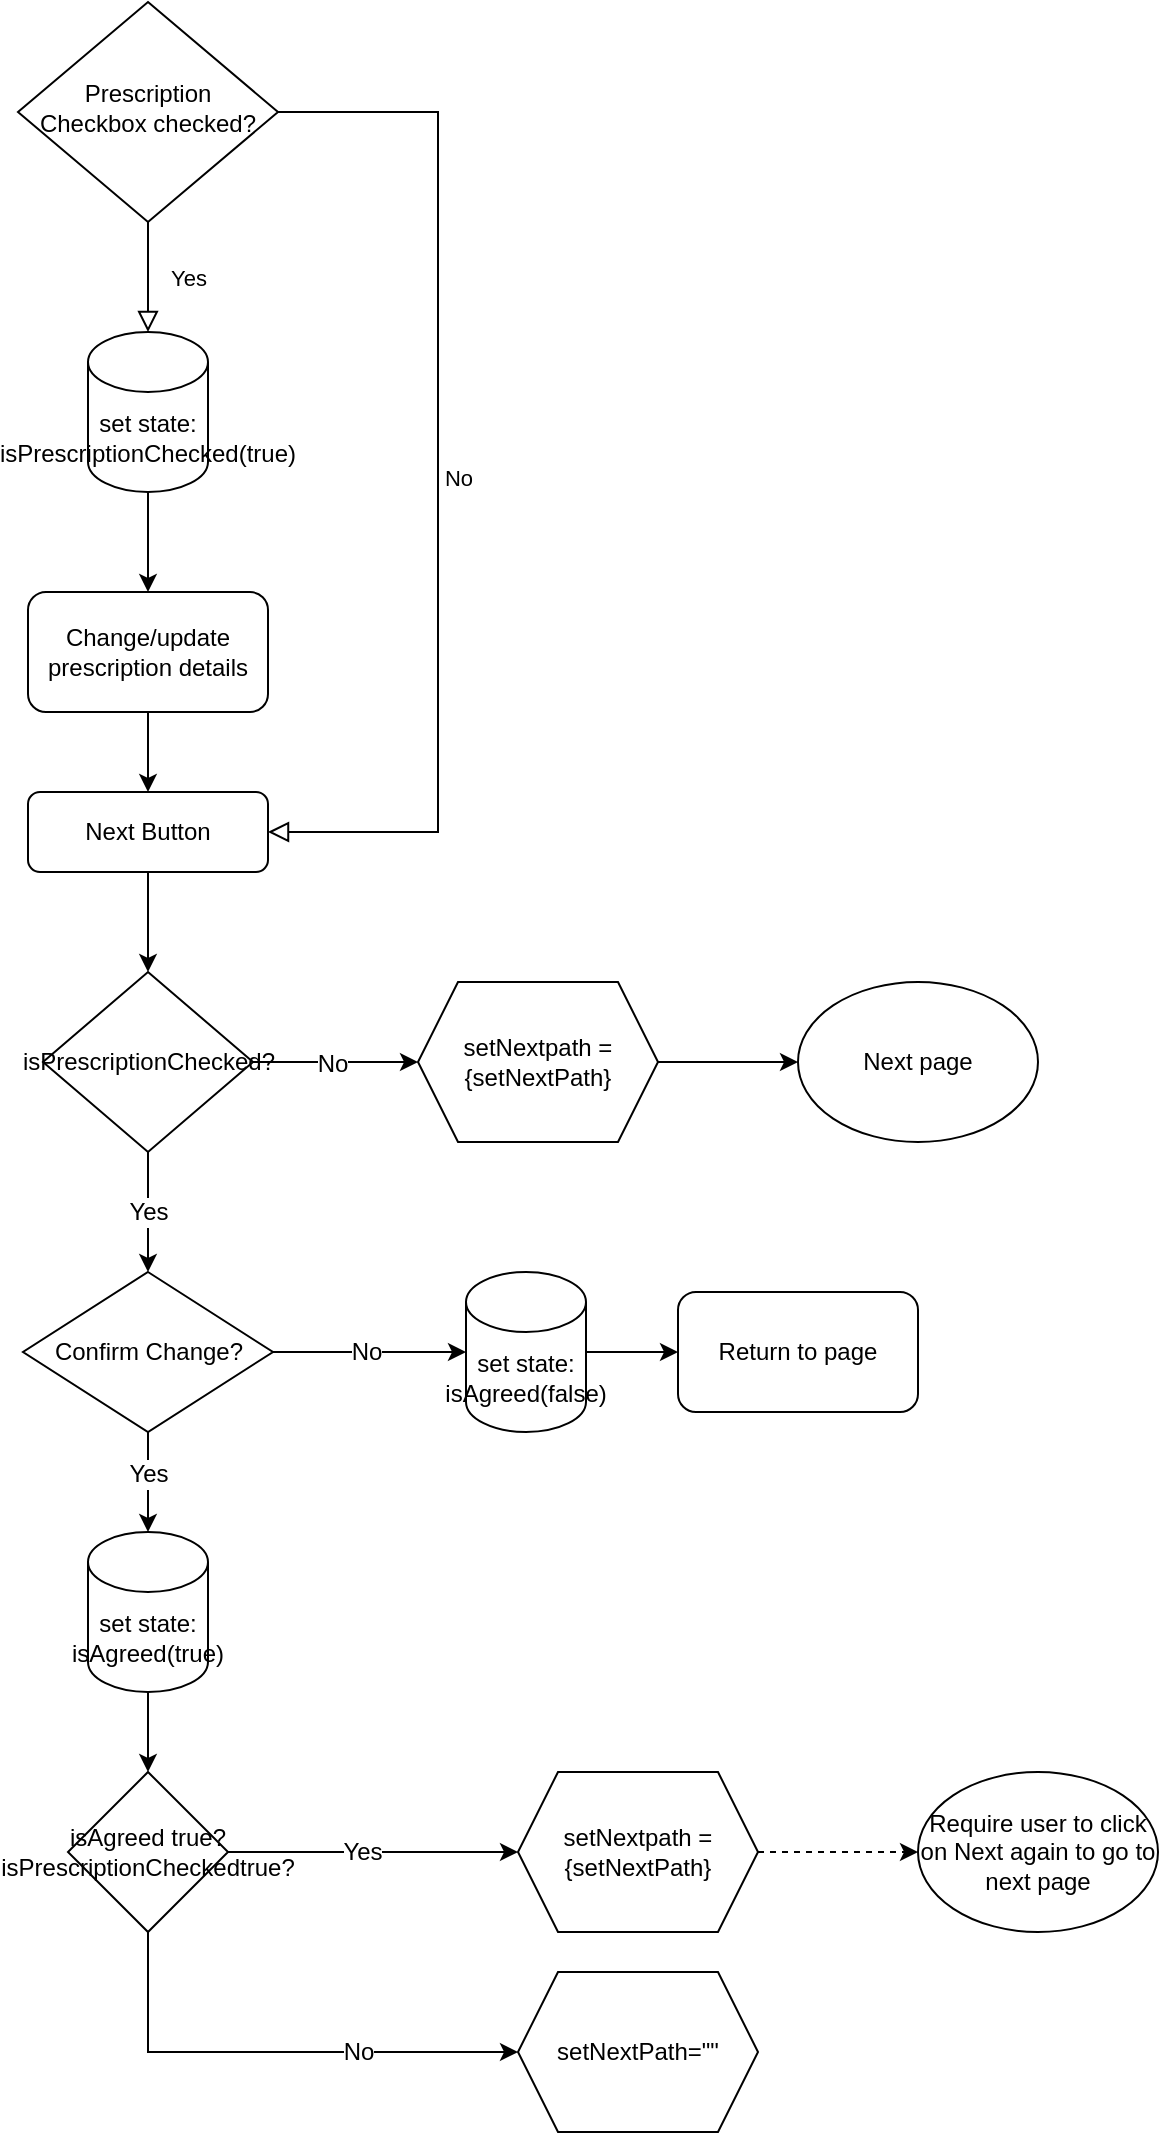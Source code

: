 <mxfile version="14.6.11" type="github">
  <diagram id="C5RBs43oDa-KdzZeNtuy" name="Page-1">
    <mxGraphModel dx="701" dy="451" grid="1" gridSize="10" guides="1" tooltips="1" connect="1" arrows="1" fold="1" page="1" pageScale="1" pageWidth="827" pageHeight="1169" math="0" shadow="0">
      <root>
        <mxCell id="WIyWlLk6GJQsqaUBKTNV-0" />
        <mxCell id="WIyWlLk6GJQsqaUBKTNV-1" parent="WIyWlLk6GJQsqaUBKTNV-0" />
        <mxCell id="WIyWlLk6GJQsqaUBKTNV-4" value="Yes" style="rounded=0;html=1;jettySize=auto;orthogonalLoop=1;fontSize=11;endArrow=block;endFill=0;endSize=8;strokeWidth=1;shadow=0;labelBackgroundColor=none;edgeStyle=orthogonalEdgeStyle;" parent="WIyWlLk6GJQsqaUBKTNV-1" source="WIyWlLk6GJQsqaUBKTNV-6" target="LP7CO-IEMAus1u5R9NsE-2" edge="1">
          <mxGeometry y="20" relative="1" as="geometry">
            <mxPoint as="offset" />
            <mxPoint x="195" y="220" as="targetPoint" />
          </mxGeometry>
        </mxCell>
        <mxCell id="WIyWlLk6GJQsqaUBKTNV-5" value="No" style="edgeStyle=orthogonalEdgeStyle;rounded=0;html=1;jettySize=auto;orthogonalLoop=1;fontSize=11;endArrow=block;endFill=0;endSize=8;strokeWidth=1;shadow=0;labelBackgroundColor=none;" parent="WIyWlLk6GJQsqaUBKTNV-1" source="WIyWlLk6GJQsqaUBKTNV-6" target="WIyWlLk6GJQsqaUBKTNV-7" edge="1">
          <mxGeometry y="10" relative="1" as="geometry">
            <mxPoint as="offset" />
            <Array as="points">
              <mxPoint x="340" y="100" />
              <mxPoint x="340" y="460" />
            </Array>
          </mxGeometry>
        </mxCell>
        <mxCell id="WIyWlLk6GJQsqaUBKTNV-6" value="&lt;div style=&quot;font-size: 12px&quot;&gt;Prescription Checkbox checked?&lt;/div&gt;" style="rhombus;whiteSpace=wrap;html=1;shadow=0;fontFamily=Helvetica;fontSize=12;align=center;strokeWidth=1;spacing=6;spacingTop=-4;" parent="WIyWlLk6GJQsqaUBKTNV-1" vertex="1">
          <mxGeometry x="130" y="45" width="130" height="110" as="geometry" />
        </mxCell>
        <mxCell id="LP7CO-IEMAus1u5R9NsE-6" value="" style="edgeStyle=orthogonalEdgeStyle;rounded=0;orthogonalLoop=1;jettySize=auto;html=1;fontSize=12;" parent="WIyWlLk6GJQsqaUBKTNV-1" source="WIyWlLk6GJQsqaUBKTNV-7" target="LP7CO-IEMAus1u5R9NsE-5" edge="1">
          <mxGeometry relative="1" as="geometry" />
        </mxCell>
        <mxCell id="WIyWlLk6GJQsqaUBKTNV-7" value="Next Button" style="rounded=1;whiteSpace=wrap;html=1;fontSize=12;glass=0;strokeWidth=1;shadow=0;" parent="WIyWlLk6GJQsqaUBKTNV-1" vertex="1">
          <mxGeometry x="135" y="440" width="120" height="40" as="geometry" />
        </mxCell>
        <mxCell id="LP7CO-IEMAus1u5R9NsE-4" value="" style="edgeStyle=orthogonalEdgeStyle;rounded=0;orthogonalLoop=1;jettySize=auto;html=1;fontSize=12;" parent="WIyWlLk6GJQsqaUBKTNV-1" source="LP7CO-IEMAus1u5R9NsE-0" target="WIyWlLk6GJQsqaUBKTNV-7" edge="1">
          <mxGeometry relative="1" as="geometry" />
        </mxCell>
        <mxCell id="LP7CO-IEMAus1u5R9NsE-0" value="Change/update prescription details" style="rounded=1;whiteSpace=wrap;html=1;fontSize=12;" parent="WIyWlLk6GJQsqaUBKTNV-1" vertex="1">
          <mxGeometry x="135" y="340" width="120" height="60" as="geometry" />
        </mxCell>
        <mxCell id="LP7CO-IEMAus1u5R9NsE-3" value="" style="edgeStyle=orthogonalEdgeStyle;rounded=0;orthogonalLoop=1;jettySize=auto;html=1;fontSize=12;" parent="WIyWlLk6GJQsqaUBKTNV-1" source="LP7CO-IEMAus1u5R9NsE-2" target="LP7CO-IEMAus1u5R9NsE-0" edge="1">
          <mxGeometry relative="1" as="geometry" />
        </mxCell>
        <mxCell id="LP7CO-IEMAus1u5R9NsE-2" value="set state: isPrescriptionChecked(true)" style="shape=cylinder3;whiteSpace=wrap;html=1;boundedLbl=1;backgroundOutline=1;size=15;fontSize=12;" parent="WIyWlLk6GJQsqaUBKTNV-1" vertex="1">
          <mxGeometry x="165" y="210" width="60" height="80" as="geometry" />
        </mxCell>
        <mxCell id="LP7CO-IEMAus1u5R9NsE-8" value="Yes" style="edgeStyle=orthogonalEdgeStyle;rounded=0;orthogonalLoop=1;jettySize=auto;html=1;fontSize=12;entryX=0.5;entryY=0;entryDx=0;entryDy=0;" parent="WIyWlLk6GJQsqaUBKTNV-1" source="LP7CO-IEMAus1u5R9NsE-5" target="LP7CO-IEMAus1u5R9NsE-10" edge="1">
          <mxGeometry relative="1" as="geometry">
            <mxPoint x="195" y="690" as="targetPoint" />
          </mxGeometry>
        </mxCell>
        <mxCell id="zKRMRf0tQFEc3ov44IPj-22" style="edgeStyle=orthogonalEdgeStyle;rounded=0;orthogonalLoop=1;jettySize=auto;html=1;entryX=0;entryY=0.5;entryDx=0;entryDy=0;fontSize=12;" edge="1" parent="WIyWlLk6GJQsqaUBKTNV-1" source="LP7CO-IEMAus1u5R9NsE-5" target="zKRMRf0tQFEc3ov44IPj-24">
          <mxGeometry relative="1" as="geometry" />
        </mxCell>
        <mxCell id="zKRMRf0tQFEc3ov44IPj-23" value="No" style="edgeLabel;html=1;align=center;verticalAlign=middle;resizable=0;points=[];fontSize=12;" vertex="1" connectable="0" parent="zKRMRf0tQFEc3ov44IPj-22">
          <mxGeometry x="-0.082" y="-1" relative="1" as="geometry">
            <mxPoint x="1" as="offset" />
          </mxGeometry>
        </mxCell>
        <mxCell id="LP7CO-IEMAus1u5R9NsE-5" value="isPrescriptionChecked?" style="rhombus;whiteSpace=wrap;html=1;fontSize=12;" parent="WIyWlLk6GJQsqaUBKTNV-1" vertex="1">
          <mxGeometry x="142.5" y="530" width="105" height="90" as="geometry" />
        </mxCell>
        <mxCell id="LP7CO-IEMAus1u5R9NsE-12" value="" style="edgeStyle=orthogonalEdgeStyle;rounded=0;orthogonalLoop=1;jettySize=auto;html=1;fontSize=12;entryX=0.5;entryY=0;entryDx=0;entryDy=0;entryPerimeter=0;" parent="WIyWlLk6GJQsqaUBKTNV-1" source="LP7CO-IEMAus1u5R9NsE-10" target="zKRMRf0tQFEc3ov44IPj-3" edge="1">
          <mxGeometry relative="1" as="geometry">
            <mxPoint x="220" y="830" as="targetPoint" />
          </mxGeometry>
        </mxCell>
        <mxCell id="LP7CO-IEMAus1u5R9NsE-15" value="Yes" style="edgeLabel;html=1;align=center;verticalAlign=middle;resizable=0;points=[];fontSize=12;" parent="LP7CO-IEMAus1u5R9NsE-12" vertex="1" connectable="0">
          <mxGeometry x="-0.167" relative="1" as="geometry">
            <mxPoint as="offset" />
          </mxGeometry>
        </mxCell>
        <mxCell id="LP7CO-IEMAus1u5R9NsE-14" value="" style="edgeStyle=orthogonalEdgeStyle;rounded=0;orthogonalLoop=1;jettySize=auto;html=1;fontSize=12;" parent="WIyWlLk6GJQsqaUBKTNV-1" source="LP7CO-IEMAus1u5R9NsE-10" target="zKRMRf0tQFEc3ov44IPj-5" edge="1">
          <mxGeometry relative="1" as="geometry">
            <mxPoint x="320" y="730" as="targetPoint" />
          </mxGeometry>
        </mxCell>
        <mxCell id="LP7CO-IEMAus1u5R9NsE-16" value="No" style="edgeLabel;html=1;align=center;verticalAlign=middle;resizable=0;points=[];fontSize=12;" parent="LP7CO-IEMAus1u5R9NsE-14" vertex="1" connectable="0">
          <mxGeometry x="-0.067" relative="1" as="geometry">
            <mxPoint x="1" as="offset" />
          </mxGeometry>
        </mxCell>
        <mxCell id="LP7CO-IEMAus1u5R9NsE-10" value="Confirm Change?" style="rhombus;whiteSpace=wrap;html=1;fontSize=12;" parent="WIyWlLk6GJQsqaUBKTNV-1" vertex="1">
          <mxGeometry x="132.5" y="680" width="125" height="80" as="geometry" />
        </mxCell>
        <mxCell id="LP7CO-IEMAus1u5R9NsE-13" value="Return to page" style="rounded=1;whiteSpace=wrap;html=1;fontSize=12;" parent="WIyWlLk6GJQsqaUBKTNV-1" vertex="1">
          <mxGeometry x="460" y="690" width="120" height="60" as="geometry" />
        </mxCell>
        <mxCell id="zKRMRf0tQFEc3ov44IPj-12" value="" style="edgeStyle=orthogonalEdgeStyle;rounded=0;orthogonalLoop=1;jettySize=auto;html=1;fontSize=12;" edge="1" parent="WIyWlLk6GJQsqaUBKTNV-1" source="zKRMRf0tQFEc3ov44IPj-3" target="zKRMRf0tQFEc3ov44IPj-8">
          <mxGeometry relative="1" as="geometry" />
        </mxCell>
        <mxCell id="zKRMRf0tQFEc3ov44IPj-3" value="set state: isAgreed(true)" style="shape=cylinder3;whiteSpace=wrap;html=1;boundedLbl=1;backgroundOutline=1;size=15;fontSize=12;" vertex="1" parent="WIyWlLk6GJQsqaUBKTNV-1">
          <mxGeometry x="165" y="810" width="60" height="80" as="geometry" />
        </mxCell>
        <mxCell id="zKRMRf0tQFEc3ov44IPj-6" value="" style="edgeStyle=orthogonalEdgeStyle;rounded=0;orthogonalLoop=1;jettySize=auto;html=1;fontSize=12;" edge="1" parent="WIyWlLk6GJQsqaUBKTNV-1" source="zKRMRf0tQFEc3ov44IPj-5" target="LP7CO-IEMAus1u5R9NsE-13">
          <mxGeometry relative="1" as="geometry" />
        </mxCell>
        <mxCell id="zKRMRf0tQFEc3ov44IPj-5" value="set state: isAgreed(false)" style="shape=cylinder3;whiteSpace=wrap;html=1;boundedLbl=1;backgroundOutline=1;size=15;fontSize=12;" vertex="1" parent="WIyWlLk6GJQsqaUBKTNV-1">
          <mxGeometry x="354" y="680" width="60" height="80" as="geometry" />
        </mxCell>
        <mxCell id="zKRMRf0tQFEc3ov44IPj-10" style="edgeStyle=orthogonalEdgeStyle;rounded=0;orthogonalLoop=1;jettySize=auto;html=1;entryX=0;entryY=0.5;entryDx=0;entryDy=0;fontSize=12;" edge="1" parent="WIyWlLk6GJQsqaUBKTNV-1" source="zKRMRf0tQFEc3ov44IPj-8" target="zKRMRf0tQFEc3ov44IPj-9">
          <mxGeometry relative="1" as="geometry" />
        </mxCell>
        <mxCell id="zKRMRf0tQFEc3ov44IPj-11" value="Yes" style="edgeLabel;html=1;align=center;verticalAlign=middle;resizable=0;points=[];fontSize=12;" vertex="1" connectable="0" parent="zKRMRf0tQFEc3ov44IPj-10">
          <mxGeometry x="-0.079" relative="1" as="geometry">
            <mxPoint as="offset" />
          </mxGeometry>
        </mxCell>
        <mxCell id="zKRMRf0tQFEc3ov44IPj-16" style="edgeStyle=orthogonalEdgeStyle;rounded=0;orthogonalLoop=1;jettySize=auto;html=1;entryX=0;entryY=0.5;entryDx=0;entryDy=0;fontSize=12;" edge="1" parent="WIyWlLk6GJQsqaUBKTNV-1" source="zKRMRf0tQFEc3ov44IPj-8" target="zKRMRf0tQFEc3ov44IPj-13">
          <mxGeometry relative="1" as="geometry">
            <Array as="points">
              <mxPoint x="195" y="1070" />
            </Array>
          </mxGeometry>
        </mxCell>
        <mxCell id="zKRMRf0tQFEc3ov44IPj-17" value="No" style="edgeLabel;html=1;align=center;verticalAlign=middle;resizable=0;points=[];fontSize=12;" vertex="1" connectable="0" parent="zKRMRf0tQFEc3ov44IPj-16">
          <mxGeometry x="-0.257" y="-1" relative="1" as="geometry">
            <mxPoint x="74" y="-1" as="offset" />
          </mxGeometry>
        </mxCell>
        <mxCell id="zKRMRf0tQFEc3ov44IPj-8" value="isAgreed true?&lt;br&gt;isPrescriptionCheckedtrue?" style="rhombus;whiteSpace=wrap;html=1;fontSize=12;" vertex="1" parent="WIyWlLk6GJQsqaUBKTNV-1">
          <mxGeometry x="155" y="930" width="80" height="80" as="geometry" />
        </mxCell>
        <mxCell id="zKRMRf0tQFEc3ov44IPj-19" style="edgeStyle=orthogonalEdgeStyle;rounded=0;orthogonalLoop=1;jettySize=auto;html=1;entryX=0;entryY=0.5;entryDx=0;entryDy=0;fontSize=12;dashed=1;" edge="1" parent="WIyWlLk6GJQsqaUBKTNV-1" source="zKRMRf0tQFEc3ov44IPj-9" target="zKRMRf0tQFEc3ov44IPj-18">
          <mxGeometry relative="1" as="geometry" />
        </mxCell>
        <mxCell id="zKRMRf0tQFEc3ov44IPj-9" value="setNextpath = {setNextPath}" style="shape=hexagon;perimeter=hexagonPerimeter2;whiteSpace=wrap;html=1;fixedSize=1;fontSize=12;" vertex="1" parent="WIyWlLk6GJQsqaUBKTNV-1">
          <mxGeometry x="380" y="930" width="120" height="80" as="geometry" />
        </mxCell>
        <mxCell id="zKRMRf0tQFEc3ov44IPj-13" value="setNextPath=&quot;&quot;" style="shape=hexagon;perimeter=hexagonPerimeter2;whiteSpace=wrap;html=1;fixedSize=1;fontSize=12;" vertex="1" parent="WIyWlLk6GJQsqaUBKTNV-1">
          <mxGeometry x="380" y="1030" width="120" height="80" as="geometry" />
        </mxCell>
        <mxCell id="zKRMRf0tQFEc3ov44IPj-18" value="Require user to click on Next again to go to next page" style="ellipse;whiteSpace=wrap;html=1;fontSize=12;" vertex="1" parent="WIyWlLk6GJQsqaUBKTNV-1">
          <mxGeometry x="580" y="930" width="120" height="80" as="geometry" />
        </mxCell>
        <mxCell id="zKRMRf0tQFEc3ov44IPj-21" value="Next page" style="ellipse;whiteSpace=wrap;html=1;fontSize=12;" vertex="1" parent="WIyWlLk6GJQsqaUBKTNV-1">
          <mxGeometry x="520" y="535" width="120" height="80" as="geometry" />
        </mxCell>
        <mxCell id="zKRMRf0tQFEc3ov44IPj-25" style="edgeStyle=orthogonalEdgeStyle;rounded=0;orthogonalLoop=1;jettySize=auto;html=1;entryX=0;entryY=0.5;entryDx=0;entryDy=0;fontSize=12;" edge="1" parent="WIyWlLk6GJQsqaUBKTNV-1" source="zKRMRf0tQFEc3ov44IPj-24" target="zKRMRf0tQFEc3ov44IPj-21">
          <mxGeometry relative="1" as="geometry" />
        </mxCell>
        <mxCell id="zKRMRf0tQFEc3ov44IPj-24" value="setNextpath = {setNextPath}" style="shape=hexagon;perimeter=hexagonPerimeter2;whiteSpace=wrap;html=1;fixedSize=1;fontSize=12;" vertex="1" parent="WIyWlLk6GJQsqaUBKTNV-1">
          <mxGeometry x="330" y="535" width="120" height="80" as="geometry" />
        </mxCell>
      </root>
    </mxGraphModel>
  </diagram>
</mxfile>
